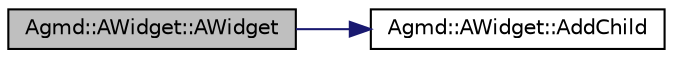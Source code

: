 digraph "Agmd::AWidget::AWidget"
{
  edge [fontname="Helvetica",fontsize="10",labelfontname="Helvetica",labelfontsize="10"];
  node [fontname="Helvetica",fontsize="10",shape=record];
  rankdir="LR";
  Node1 [label="Agmd::AWidget::AWidget",height=0.2,width=0.4,color="black", fillcolor="grey75", style="filled" fontcolor="black"];
  Node1 -> Node2 [color="midnightblue",fontsize="10",style="solid"];
  Node2 [label="Agmd::AWidget::AddChild",height=0.2,width=0.4,color="black", fillcolor="white", style="filled",URL="$class_agmd_1_1_a_widget.html#a558d87b5f1a21cd024f64ae5614eaa5b"];
}
